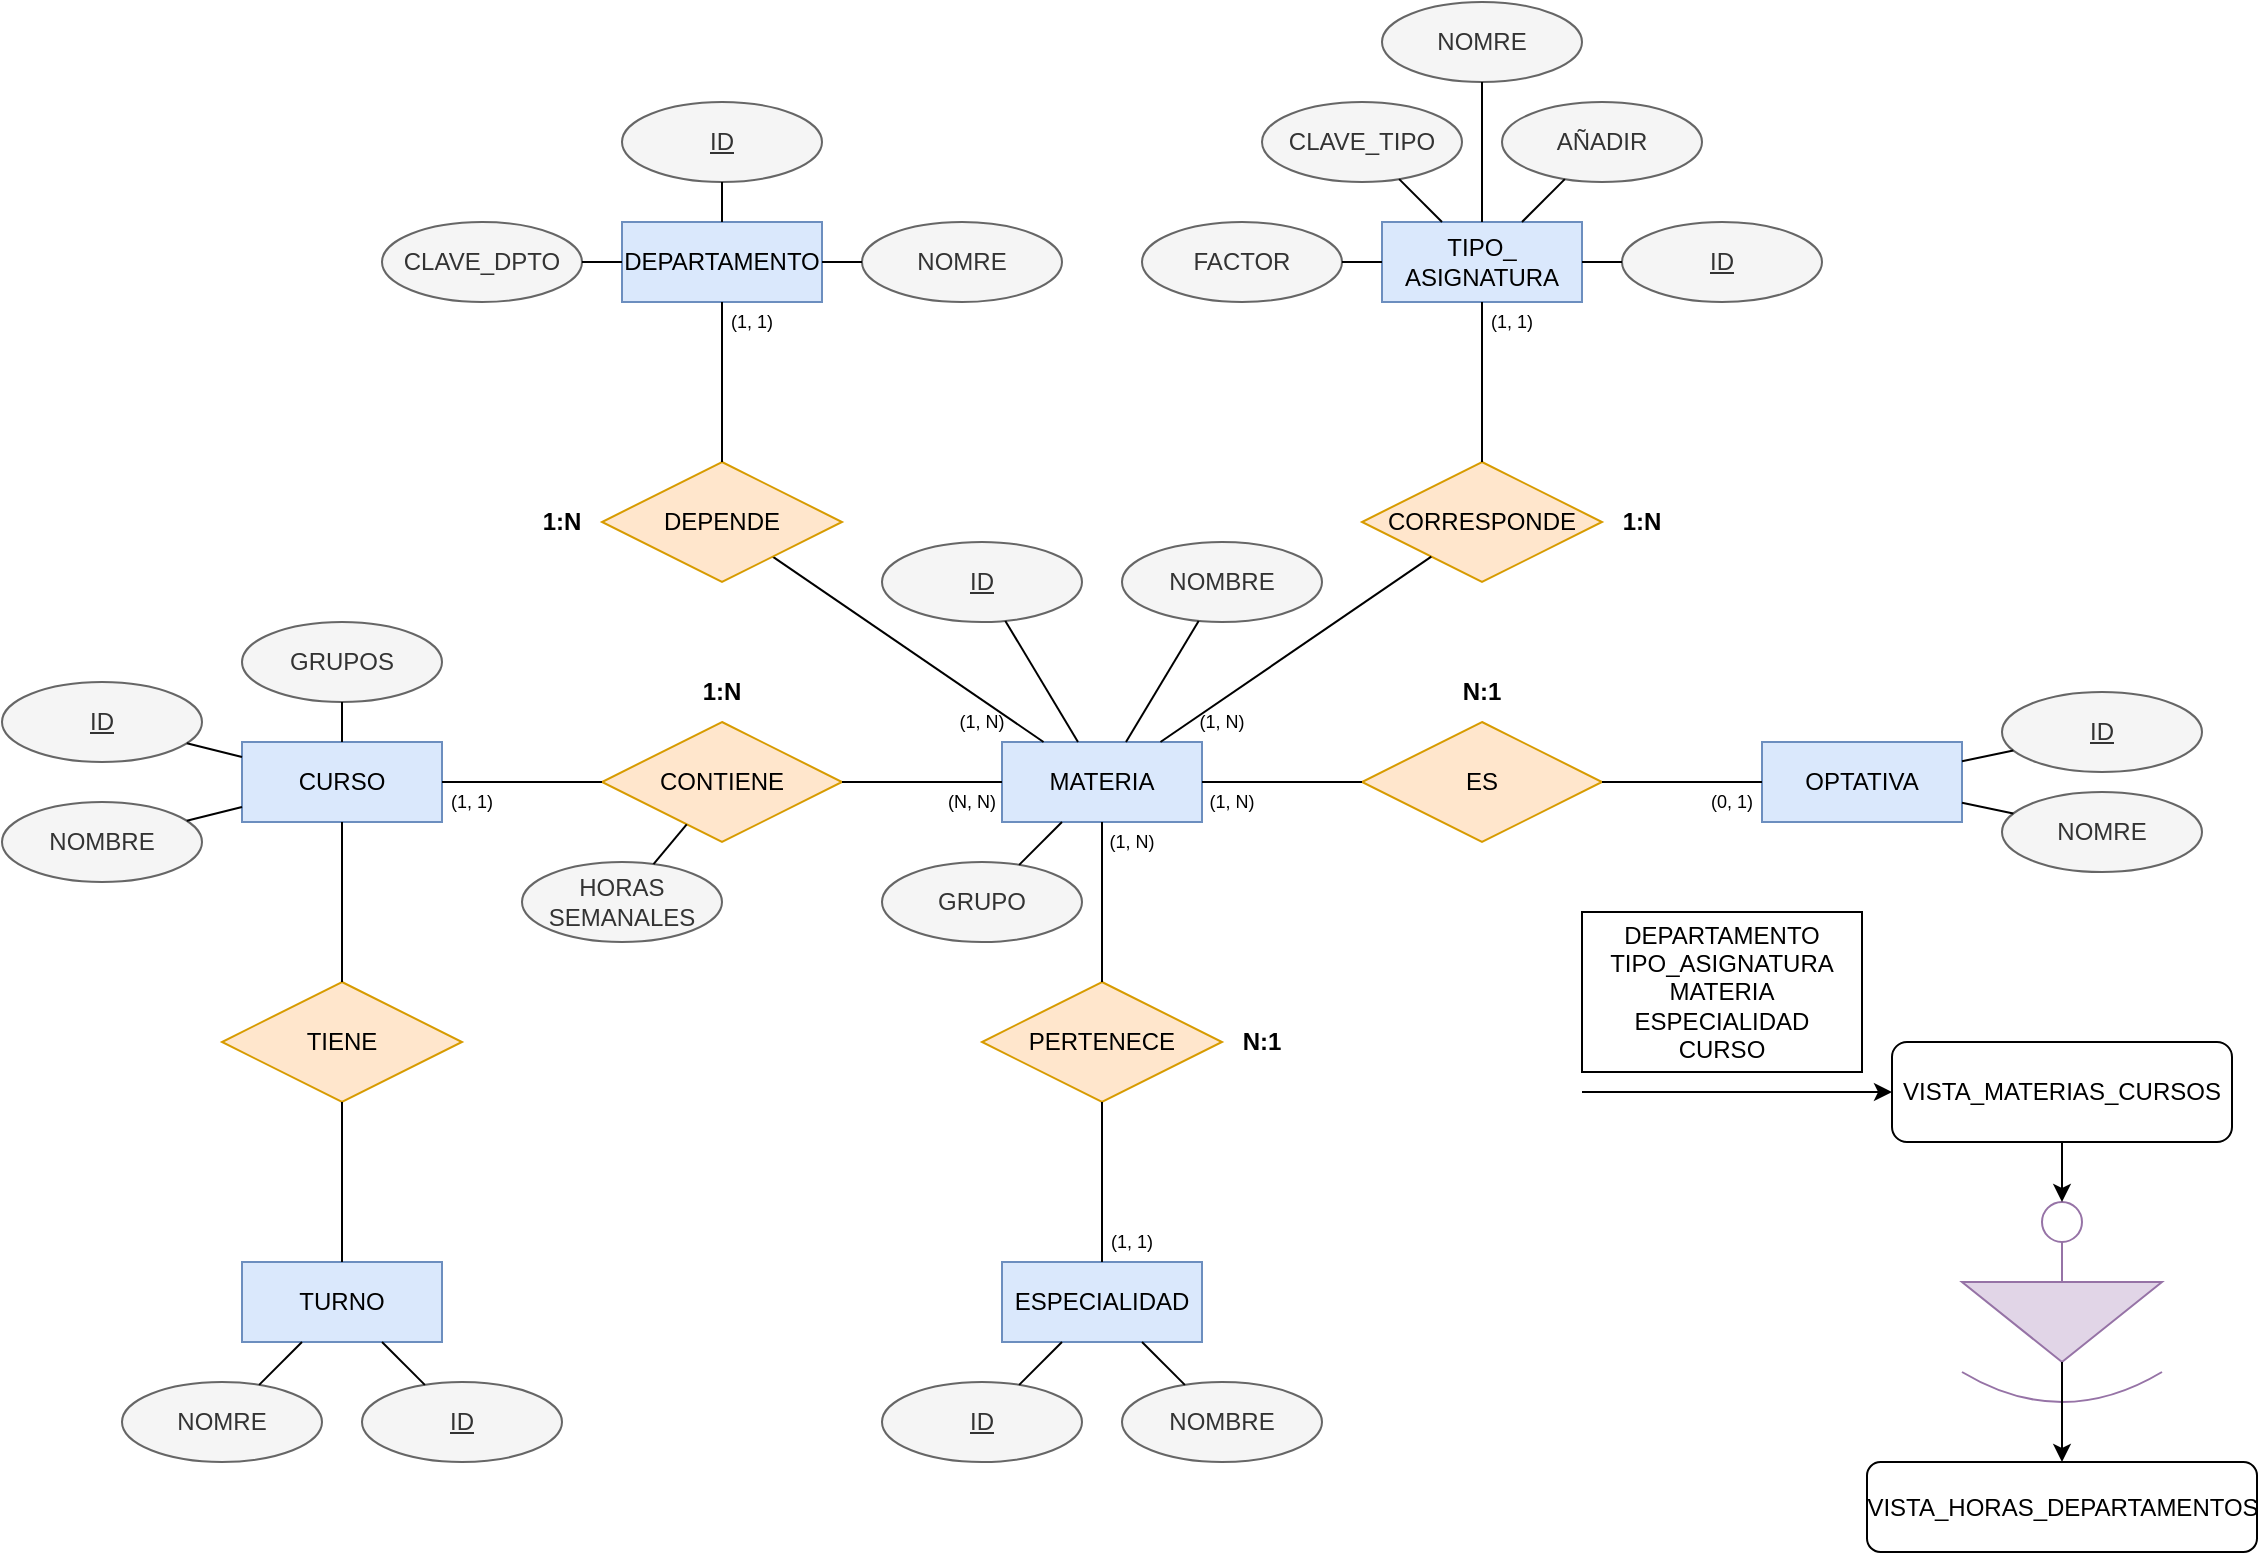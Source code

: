<mxfile version="24.0.4" type="device">
  <diagram id="C5RBs43oDa-KdzZeNtuy" name="Page-1">
    <mxGraphModel dx="1820" dy="1222" grid="1" gridSize="10" guides="1" tooltips="1" connect="1" arrows="1" fold="1" page="0" pageScale="1" pageWidth="827" pageHeight="1169" background="none" math="0" shadow="0">
      <root>
        <mxCell id="WIyWlLk6GJQsqaUBKTNV-0" />
        <mxCell id="WIyWlLk6GJQsqaUBKTNV-1" parent="WIyWlLk6GJQsqaUBKTNV-0" />
        <mxCell id="cXlA3ADiGZg2ph-EMrRo-0" value="CURSO" style="whiteSpace=wrap;html=1;align=center;fillColor=#dae8fc;strokeColor=#6c8ebf;" parent="WIyWlLk6GJQsqaUBKTNV-1" vertex="1">
          <mxGeometry x="90" y="170" width="100" height="40" as="geometry" />
        </mxCell>
        <mxCell id="cXlA3ADiGZg2ph-EMrRo-1" value="ID" style="ellipse;whiteSpace=wrap;html=1;align=center;fontStyle=4;fillColor=#f5f5f5;fontColor=#333333;strokeColor=#666666;" parent="WIyWlLk6GJQsqaUBKTNV-1" vertex="1">
          <mxGeometry x="-30" y="140" width="100" height="40" as="geometry" />
        </mxCell>
        <mxCell id="cXlA3ADiGZg2ph-EMrRo-2" value="NOMBRE" style="ellipse;whiteSpace=wrap;html=1;align=center;fillColor=#f5f5f5;fontColor=#333333;strokeColor=#666666;" parent="WIyWlLk6GJQsqaUBKTNV-1" vertex="1">
          <mxGeometry x="-30" y="200" width="100" height="40" as="geometry" />
        </mxCell>
        <mxCell id="cXlA3ADiGZg2ph-EMrRo-4" style="edgeStyle=none;curved=1;rounded=0;orthogonalLoop=1;jettySize=auto;html=1;fontSize=12;startSize=8;endSize=8;endArrow=none;endFill=0;" parent="WIyWlLk6GJQsqaUBKTNV-1" source="cXlA3ADiGZg2ph-EMrRo-0" target="cXlA3ADiGZg2ph-EMrRo-1" edge="1">
          <mxGeometry relative="1" as="geometry">
            <mxPoint x="420" y="340" as="sourcePoint" />
            <mxPoint x="420" y="280" as="targetPoint" />
          </mxGeometry>
        </mxCell>
        <mxCell id="cXlA3ADiGZg2ph-EMrRo-5" style="edgeStyle=none;curved=1;rounded=0;orthogonalLoop=1;jettySize=auto;html=1;fontSize=12;startSize=8;endSize=8;endArrow=none;endFill=0;" parent="WIyWlLk6GJQsqaUBKTNV-1" source="cXlA3ADiGZg2ph-EMrRo-0" target="cXlA3ADiGZg2ph-EMrRo-2" edge="1">
          <mxGeometry relative="1" as="geometry">
            <mxPoint x="120" y="170" as="sourcePoint" />
            <mxPoint x="79" y="129" as="targetPoint" />
          </mxGeometry>
        </mxCell>
        <mxCell id="cXlA3ADiGZg2ph-EMrRo-7" value="MATERIA" style="whiteSpace=wrap;html=1;align=center;fillColor=#dae8fc;strokeColor=#6c8ebf;" parent="WIyWlLk6GJQsqaUBKTNV-1" vertex="1">
          <mxGeometry x="470" y="170" width="100" height="40" as="geometry" />
        </mxCell>
        <mxCell id="cXlA3ADiGZg2ph-EMrRo-12" value="GRUPO" style="ellipse;whiteSpace=wrap;html=1;align=center;fillColor=#f5f5f5;fontColor=#333333;strokeColor=#666666;" parent="WIyWlLk6GJQsqaUBKTNV-1" vertex="1">
          <mxGeometry x="410" y="230" width="100" height="40" as="geometry" />
        </mxCell>
        <mxCell id="cXlA3ADiGZg2ph-EMrRo-13" style="edgeStyle=none;curved=1;rounded=0;orthogonalLoop=1;jettySize=auto;html=1;fontSize=12;startSize=8;endSize=8;endArrow=none;endFill=0;" parent="WIyWlLk6GJQsqaUBKTNV-1" source="cXlA3ADiGZg2ph-EMrRo-7" target="cXlA3ADiGZg2ph-EMrRo-12" edge="1">
          <mxGeometry relative="1" as="geometry">
            <mxPoint x="313.333" y="130" as="sourcePoint" />
            <mxPoint x="389" y="119" as="targetPoint" />
          </mxGeometry>
        </mxCell>
        <mxCell id="cXlA3ADiGZg2ph-EMrRo-28" value="ESPECIALIDAD" style="whiteSpace=wrap;html=1;align=center;fillColor=#dae8fc;strokeColor=#6c8ebf;" parent="WIyWlLk6GJQsqaUBKTNV-1" vertex="1">
          <mxGeometry x="470" y="430" width="100" height="40" as="geometry" />
        </mxCell>
        <mxCell id="cXlA3ADiGZg2ph-EMrRo-29" value="ID" style="ellipse;whiteSpace=wrap;html=1;align=center;fontStyle=4;fillColor=#f5f5f5;fontColor=#333333;strokeColor=#666666;" parent="WIyWlLk6GJQsqaUBKTNV-1" vertex="1">
          <mxGeometry x="410" y="490" width="100" height="40" as="geometry" />
        </mxCell>
        <mxCell id="cXlA3ADiGZg2ph-EMrRo-30" value="NOMBRE" style="ellipse;whiteSpace=wrap;html=1;align=center;fillColor=#f5f5f5;fontColor=#333333;strokeColor=#666666;" parent="WIyWlLk6GJQsqaUBKTNV-1" vertex="1">
          <mxGeometry x="530" y="490" width="100" height="40" as="geometry" />
        </mxCell>
        <mxCell id="cXlA3ADiGZg2ph-EMrRo-31" style="edgeStyle=none;curved=1;rounded=0;orthogonalLoop=1;jettySize=auto;html=1;fontSize=12;startSize=8;endSize=8;endArrow=none;endFill=0;" parent="WIyWlLk6GJQsqaUBKTNV-1" source="cXlA3ADiGZg2ph-EMrRo-28" target="cXlA3ADiGZg2ph-EMrRo-29" edge="1">
          <mxGeometry relative="1" as="geometry">
            <mxPoint x="580" y="630" as="sourcePoint" />
            <mxPoint x="580" y="570" as="targetPoint" />
          </mxGeometry>
        </mxCell>
        <mxCell id="cXlA3ADiGZg2ph-EMrRo-32" style="edgeStyle=none;curved=1;rounded=0;orthogonalLoop=1;jettySize=auto;html=1;fontSize=12;startSize=8;endSize=8;endArrow=none;endFill=0;" parent="WIyWlLk6GJQsqaUBKTNV-1" source="cXlA3ADiGZg2ph-EMrRo-28" target="cXlA3ADiGZg2ph-EMrRo-30" edge="1">
          <mxGeometry relative="1" as="geometry">
            <mxPoint x="280" y="460" as="sourcePoint" />
            <mxPoint x="239" y="419" as="targetPoint" />
          </mxGeometry>
        </mxCell>
        <mxCell id="cXlA3ADiGZg2ph-EMrRo-33" value="OPTATIVA" style="whiteSpace=wrap;html=1;align=center;fillColor=#dae8fc;strokeColor=#6c8ebf;" parent="WIyWlLk6GJQsqaUBKTNV-1" vertex="1">
          <mxGeometry x="850" y="170" width="100" height="40" as="geometry" />
        </mxCell>
        <mxCell id="cXlA3ADiGZg2ph-EMrRo-34" value="ID" style="ellipse;whiteSpace=wrap;html=1;align=center;fontStyle=4;fillColor=#f5f5f5;fontColor=#333333;strokeColor=#666666;" parent="WIyWlLk6GJQsqaUBKTNV-1" vertex="1">
          <mxGeometry x="970" y="145" width="100" height="40" as="geometry" />
        </mxCell>
        <mxCell id="cXlA3ADiGZg2ph-EMrRo-35" value="NOMRE" style="ellipse;whiteSpace=wrap;html=1;align=center;fillColor=#f5f5f5;fontColor=#333333;strokeColor=#666666;" parent="WIyWlLk6GJQsqaUBKTNV-1" vertex="1">
          <mxGeometry x="970" y="195" width="100" height="40" as="geometry" />
        </mxCell>
        <mxCell id="cXlA3ADiGZg2ph-EMrRo-36" style="edgeStyle=none;curved=1;rounded=0;orthogonalLoop=1;jettySize=auto;html=1;fontSize=12;startSize=8;endSize=8;endArrow=none;endFill=0;" parent="WIyWlLk6GJQsqaUBKTNV-1" source="cXlA3ADiGZg2ph-EMrRo-33" target="cXlA3ADiGZg2ph-EMrRo-34" edge="1">
          <mxGeometry relative="1" as="geometry">
            <mxPoint x="1210" y="350" as="sourcePoint" />
            <mxPoint x="1210" y="290" as="targetPoint" />
          </mxGeometry>
        </mxCell>
        <mxCell id="cXlA3ADiGZg2ph-EMrRo-37" style="edgeStyle=none;curved=1;rounded=0;orthogonalLoop=1;jettySize=auto;html=1;fontSize=12;startSize=8;endSize=8;endArrow=none;endFill=0;" parent="WIyWlLk6GJQsqaUBKTNV-1" source="cXlA3ADiGZg2ph-EMrRo-33" target="cXlA3ADiGZg2ph-EMrRo-35" edge="1">
          <mxGeometry relative="1" as="geometry">
            <mxPoint x="910" y="180" as="sourcePoint" />
            <mxPoint x="869" y="139" as="targetPoint" />
          </mxGeometry>
        </mxCell>
        <mxCell id="jJtrqJMjgsdKxQLe4TYI-0" value="ES" style="shape=rhombus;perimeter=rhombusPerimeter;whiteSpace=wrap;html=1;align=center;fillColor=#ffe6cc;strokeColor=#d79b00;" parent="WIyWlLk6GJQsqaUBKTNV-1" vertex="1">
          <mxGeometry x="650" y="160" width="120" height="60" as="geometry" />
        </mxCell>
        <mxCell id="jJtrqJMjgsdKxQLe4TYI-1" style="edgeStyle=none;curved=1;rounded=0;orthogonalLoop=1;jettySize=auto;html=1;fontSize=12;startSize=8;endSize=8;endArrow=none;endFill=0;" parent="WIyWlLk6GJQsqaUBKTNV-1" source="jJtrqJMjgsdKxQLe4TYI-0" target="cXlA3ADiGZg2ph-EMrRo-7" edge="1">
          <mxGeometry relative="1" as="geometry">
            <mxPoint x="740" y="360" as="sourcePoint" />
            <mxPoint x="740" y="300" as="targetPoint" />
          </mxGeometry>
        </mxCell>
        <mxCell id="jJtrqJMjgsdKxQLe4TYI-2" style="edgeStyle=none;curved=1;rounded=0;orthogonalLoop=1;jettySize=auto;html=1;fontSize=12;startSize=8;endSize=8;endArrow=none;endFill=0;" parent="WIyWlLk6GJQsqaUBKTNV-1" source="jJtrqJMjgsdKxQLe4TYI-0" target="cXlA3ADiGZg2ph-EMrRo-33" edge="1">
          <mxGeometry relative="1" as="geometry">
            <mxPoint x="790" y="310" as="sourcePoint" />
            <mxPoint x="790" y="250" as="targetPoint" />
          </mxGeometry>
        </mxCell>
        <mxCell id="jJtrqJMjgsdKxQLe4TYI-3" value="PERTENECE" style="shape=rhombus;perimeter=rhombusPerimeter;whiteSpace=wrap;html=1;align=center;fillColor=#ffe6cc;strokeColor=#d79b00;" parent="WIyWlLk6GJQsqaUBKTNV-1" vertex="1">
          <mxGeometry x="460" y="290" width="120" height="60" as="geometry" />
        </mxCell>
        <mxCell id="jJtrqJMjgsdKxQLe4TYI-4" style="edgeStyle=none;curved=1;rounded=0;orthogonalLoop=1;jettySize=auto;html=1;fontSize=12;startSize=8;endSize=8;endArrow=none;endFill=0;" parent="WIyWlLk6GJQsqaUBKTNV-1" source="cXlA3ADiGZg2ph-EMrRo-28" target="jJtrqJMjgsdKxQLe4TYI-3" edge="1">
          <mxGeometry relative="1" as="geometry">
            <mxPoint x="460" y="360" as="sourcePoint" />
            <mxPoint x="690" y="320" as="targetPoint" />
          </mxGeometry>
        </mxCell>
        <mxCell id="jJtrqJMjgsdKxQLe4TYI-5" style="edgeStyle=none;curved=1;rounded=0;orthogonalLoop=1;jettySize=auto;html=1;fontSize=12;startSize=8;endSize=8;endArrow=none;endFill=0;" parent="WIyWlLk6GJQsqaUBKTNV-1" source="jJtrqJMjgsdKxQLe4TYI-3" target="cXlA3ADiGZg2ph-EMrRo-7" edge="1">
          <mxGeometry relative="1" as="geometry">
            <mxPoint x="370" y="300" as="sourcePoint" />
            <mxPoint x="370" y="240" as="targetPoint" />
          </mxGeometry>
        </mxCell>
        <mxCell id="jJtrqJMjgsdKxQLe4TYI-7" value="CONTIENE" style="shape=rhombus;perimeter=rhombusPerimeter;whiteSpace=wrap;html=1;align=center;fillColor=#ffe6cc;strokeColor=#d79b00;" parent="WIyWlLk6GJQsqaUBKTNV-1" vertex="1">
          <mxGeometry x="270" y="160" width="120" height="60" as="geometry" />
        </mxCell>
        <mxCell id="jJtrqJMjgsdKxQLe4TYI-8" style="edgeStyle=none;curved=1;rounded=0;orthogonalLoop=1;jettySize=auto;html=1;fontSize=12;startSize=8;endSize=8;endArrow=none;endFill=0;" parent="WIyWlLk6GJQsqaUBKTNV-1" source="jJtrqJMjgsdKxQLe4TYI-7" target="cXlA3ADiGZg2ph-EMrRo-0" edge="1">
          <mxGeometry relative="1" as="geometry">
            <mxPoint x="280" y="330" as="sourcePoint" />
            <mxPoint x="280" y="270" as="targetPoint" />
          </mxGeometry>
        </mxCell>
        <mxCell id="jJtrqJMjgsdKxQLe4TYI-9" style="edgeStyle=none;curved=1;rounded=0;orthogonalLoop=1;jettySize=auto;html=1;fontSize=12;startSize=8;endSize=8;endArrow=none;endFill=0;" parent="WIyWlLk6GJQsqaUBKTNV-1" source="jJtrqJMjgsdKxQLe4TYI-7" target="cXlA3ADiGZg2ph-EMrRo-7" edge="1">
          <mxGeometry relative="1" as="geometry">
            <mxPoint x="400" y="290" as="sourcePoint" />
            <mxPoint x="400" y="230" as="targetPoint" />
          </mxGeometry>
        </mxCell>
        <mxCell id="jJtrqJMjgsdKxQLe4TYI-10" value="(1, 1)" style="text;html=1;align=center;verticalAlign=middle;whiteSpace=wrap;rounded=0;fontSize=9;" parent="WIyWlLk6GJQsqaUBKTNV-1" vertex="1">
          <mxGeometry x="190" y="190" width="30" height="20" as="geometry" />
        </mxCell>
        <mxCell id="jJtrqJMjgsdKxQLe4TYI-11" value="1:N" style="text;html=1;align=center;verticalAlign=middle;whiteSpace=wrap;rounded=0;fontStyle=1" parent="WIyWlLk6GJQsqaUBKTNV-1" vertex="1">
          <mxGeometry x="300" y="130" width="60" height="30" as="geometry" />
        </mxCell>
        <mxCell id="jJtrqJMjgsdKxQLe4TYI-12" value="(N, N)" style="text;html=1;align=center;verticalAlign=middle;whiteSpace=wrap;rounded=0;fontSize=9;" parent="WIyWlLk6GJQsqaUBKTNV-1" vertex="1">
          <mxGeometry x="440" y="190" width="30" height="20" as="geometry" />
        </mxCell>
        <mxCell id="jJtrqJMjgsdKxQLe4TYI-13" value="(1, N)" style="text;html=1;align=center;verticalAlign=middle;whiteSpace=wrap;rounded=0;fontSize=9;" parent="WIyWlLk6GJQsqaUBKTNV-1" vertex="1">
          <mxGeometry x="570" y="190" width="30" height="20" as="geometry" />
        </mxCell>
        <mxCell id="jJtrqJMjgsdKxQLe4TYI-14" value="(0, 1)" style="text;html=1;align=center;verticalAlign=middle;whiteSpace=wrap;rounded=0;fontSize=9;" parent="WIyWlLk6GJQsqaUBKTNV-1" vertex="1">
          <mxGeometry x="820" y="190" width="30" height="20" as="geometry" />
        </mxCell>
        <mxCell id="jJtrqJMjgsdKxQLe4TYI-15" value="N:1" style="text;html=1;align=center;verticalAlign=middle;whiteSpace=wrap;rounded=0;fontStyle=1" parent="WIyWlLk6GJQsqaUBKTNV-1" vertex="1">
          <mxGeometry x="680" y="130" width="60" height="30" as="geometry" />
        </mxCell>
        <mxCell id="jJtrqJMjgsdKxQLe4TYI-16" value="(1, N)" style="text;html=1;align=center;verticalAlign=middle;whiteSpace=wrap;rounded=0;fontSize=9;" parent="WIyWlLk6GJQsqaUBKTNV-1" vertex="1">
          <mxGeometry x="520" y="210" width="30" height="20" as="geometry" />
        </mxCell>
        <mxCell id="jJtrqJMjgsdKxQLe4TYI-17" value="(1, 1)" style="text;html=1;align=center;verticalAlign=middle;whiteSpace=wrap;rounded=0;fontSize=9;" parent="WIyWlLk6GJQsqaUBKTNV-1" vertex="1">
          <mxGeometry x="520" y="410" width="30" height="20" as="geometry" />
        </mxCell>
        <mxCell id="jJtrqJMjgsdKxQLe4TYI-18" value="N:1" style="text;html=1;align=center;verticalAlign=middle;whiteSpace=wrap;rounded=0;fontStyle=1" parent="WIyWlLk6GJQsqaUBKTNV-1" vertex="1">
          <mxGeometry x="570" y="305" width="60" height="30" as="geometry" />
        </mxCell>
        <mxCell id="PoYqktMmuN3Pa-XX5ANp-1" value="ID" style="ellipse;whiteSpace=wrap;html=1;align=center;fontStyle=4;fillColor=#f5f5f5;fontColor=#333333;strokeColor=#666666;" parent="WIyWlLk6GJQsqaUBKTNV-1" vertex="1">
          <mxGeometry x="410" y="70" width="100" height="40" as="geometry" />
        </mxCell>
        <mxCell id="PoYqktMmuN3Pa-XX5ANp-2" value="NOMBRE" style="ellipse;whiteSpace=wrap;html=1;align=center;fillColor=#f5f5f5;fontColor=#333333;strokeColor=#666666;" parent="WIyWlLk6GJQsqaUBKTNV-1" vertex="1">
          <mxGeometry x="530" y="70" width="100" height="40" as="geometry" />
        </mxCell>
        <mxCell id="PoYqktMmuN3Pa-XX5ANp-3" style="edgeStyle=none;curved=1;rounded=0;orthogonalLoop=1;jettySize=auto;html=1;fontSize=12;startSize=8;endSize=8;endArrow=none;endFill=0;" parent="WIyWlLk6GJQsqaUBKTNV-1" source="cXlA3ADiGZg2ph-EMrRo-7" target="PoYqktMmuN3Pa-XX5ANp-1" edge="1">
          <mxGeometry relative="1" as="geometry">
            <mxPoint x="500" y="170" as="sourcePoint" />
            <mxPoint x="580" y="310" as="targetPoint" />
          </mxGeometry>
        </mxCell>
        <mxCell id="PoYqktMmuN3Pa-XX5ANp-4" style="edgeStyle=none;curved=1;rounded=0;orthogonalLoop=1;jettySize=auto;html=1;fontSize=12;startSize=8;endSize=8;endArrow=none;endFill=0;" parent="WIyWlLk6GJQsqaUBKTNV-1" source="cXlA3ADiGZg2ph-EMrRo-7" target="PoYqktMmuN3Pa-XX5ANp-2" edge="1">
          <mxGeometry relative="1" as="geometry">
            <mxPoint x="540" y="170" as="sourcePoint" />
            <mxPoint x="239" y="159" as="targetPoint" />
          </mxGeometry>
        </mxCell>
        <mxCell id="PoYqktMmuN3Pa-XX5ANp-5" value="HORAS&lt;div&gt;SEMANALES&lt;/div&gt;" style="ellipse;whiteSpace=wrap;html=1;align=center;fillColor=#f5f5f5;fontColor=#333333;strokeColor=#666666;" parent="WIyWlLk6GJQsqaUBKTNV-1" vertex="1">
          <mxGeometry x="230" y="230" width="100" height="40" as="geometry" />
        </mxCell>
        <mxCell id="PoYqktMmuN3Pa-XX5ANp-6" style="edgeStyle=none;curved=1;rounded=0;orthogonalLoop=1;jettySize=auto;html=1;fontSize=12;startSize=8;endSize=8;endArrow=none;endFill=0;" parent="WIyWlLk6GJQsqaUBKTNV-1" source="PoYqktMmuN3Pa-XX5ANp-5" target="jJtrqJMjgsdKxQLe4TYI-7" edge="1">
          <mxGeometry relative="1" as="geometry">
            <mxPoint x="320" y="300" as="sourcePoint" />
            <mxPoint x="320" y="240" as="targetPoint" />
          </mxGeometry>
        </mxCell>
        <mxCell id="n2bQheUB_0ONirY15TMo-1" style="edgeStyle=none;curved=1;rounded=0;orthogonalLoop=1;jettySize=auto;html=1;fontSize=12;startSize=8;endSize=8;endArrow=none;endFill=0;" parent="WIyWlLk6GJQsqaUBKTNV-1" source="cXlA3ADiGZg2ph-EMrRo-7" target="n2bQheUB_0ONirY15TMo-8" edge="1">
          <mxGeometry relative="1" as="geometry">
            <mxPoint x="570" y="300" as="sourcePoint" />
            <mxPoint x="520" y="90" as="targetPoint" />
          </mxGeometry>
        </mxCell>
        <mxCell id="n2bQheUB_0ONirY15TMo-6" value="GRUPOS" style="ellipse;whiteSpace=wrap;html=1;align=center;fillColor=#f5f5f5;fontColor=#333333;strokeColor=#666666;" parent="WIyWlLk6GJQsqaUBKTNV-1" vertex="1">
          <mxGeometry x="90" y="110" width="100" height="40" as="geometry" />
        </mxCell>
        <mxCell id="n2bQheUB_0ONirY15TMo-7" style="edgeStyle=none;curved=1;rounded=0;orthogonalLoop=1;jettySize=auto;html=1;fontSize=12;startSize=8;endSize=8;endArrow=none;endFill=0;" parent="WIyWlLk6GJQsqaUBKTNV-1" source="cXlA3ADiGZg2ph-EMrRo-0" target="n2bQheUB_0ONirY15TMo-6" edge="1">
          <mxGeometry relative="1" as="geometry">
            <mxPoint x="110" y="223" as="sourcePoint" />
            <mxPoint x="99" y="149" as="targetPoint" />
          </mxGeometry>
        </mxCell>
        <mxCell id="n2bQheUB_0ONirY15TMo-8" value="DEPENDE" style="shape=rhombus;perimeter=rhombusPerimeter;whiteSpace=wrap;html=1;align=center;fillColor=#ffe6cc;strokeColor=#d79b00;" parent="WIyWlLk6GJQsqaUBKTNV-1" vertex="1">
          <mxGeometry x="270" y="30" width="120" height="60" as="geometry" />
        </mxCell>
        <mxCell id="n2bQheUB_0ONirY15TMo-9" value="DEPARTAMENTO" style="whiteSpace=wrap;html=1;align=center;fillColor=#dae8fc;strokeColor=#6c8ebf;" parent="WIyWlLk6GJQsqaUBKTNV-1" vertex="1">
          <mxGeometry x="280" y="-90" width="100" height="40" as="geometry" />
        </mxCell>
        <mxCell id="n2bQheUB_0ONirY15TMo-10" style="edgeStyle=none;curved=1;rounded=0;orthogonalLoop=1;jettySize=auto;html=1;fontSize=12;startSize=8;endSize=8;endArrow=none;endFill=0;" parent="WIyWlLk6GJQsqaUBKTNV-1" source="n2bQheUB_0ONirY15TMo-8" target="n2bQheUB_0ONirY15TMo-9" edge="1">
          <mxGeometry relative="1" as="geometry">
            <mxPoint x="337.6" y="30.0" as="sourcePoint" />
            <mxPoint x="220" y="-1.2" as="targetPoint" />
          </mxGeometry>
        </mxCell>
        <mxCell id="n2bQheUB_0ONirY15TMo-11" value="ID" style="ellipse;whiteSpace=wrap;html=1;align=center;fontStyle=4;fillColor=#f5f5f5;fontColor=#333333;strokeColor=#666666;" parent="WIyWlLk6GJQsqaUBKTNV-1" vertex="1">
          <mxGeometry x="280" y="-150" width="100" height="40" as="geometry" />
        </mxCell>
        <mxCell id="n2bQheUB_0ONirY15TMo-12" value="NOMRE" style="ellipse;whiteSpace=wrap;html=1;align=center;fillColor=#f5f5f5;fontColor=#333333;strokeColor=#666666;" parent="WIyWlLk6GJQsqaUBKTNV-1" vertex="1">
          <mxGeometry x="400" y="-90" width="100" height="40" as="geometry" />
        </mxCell>
        <mxCell id="n2bQheUB_0ONirY15TMo-13" style="edgeStyle=none;curved=1;rounded=0;orthogonalLoop=1;jettySize=auto;html=1;fontSize=12;startSize=8;endSize=8;endArrow=none;endFill=0;" parent="WIyWlLk6GJQsqaUBKTNV-1" source="n2bQheUB_0ONirY15TMo-9" target="n2bQheUB_0ONirY15TMo-11" edge="1">
          <mxGeometry relative="1" as="geometry">
            <mxPoint x="490" y="-90" as="sourcePoint" />
            <mxPoint x="752" y="30" as="targetPoint" />
          </mxGeometry>
        </mxCell>
        <mxCell id="n2bQheUB_0ONirY15TMo-14" style="edgeStyle=none;curved=1;rounded=0;orthogonalLoop=1;jettySize=auto;html=1;fontSize=12;startSize=8;endSize=8;endArrow=none;endFill=0;" parent="WIyWlLk6GJQsqaUBKTNV-1" source="n2bQheUB_0ONirY15TMo-9" target="n2bQheUB_0ONirY15TMo-12" edge="1">
          <mxGeometry relative="1" as="geometry">
            <mxPoint x="492" y="-70" as="sourcePoint" />
            <mxPoint x="411" y="-121" as="targetPoint" />
          </mxGeometry>
        </mxCell>
        <mxCell id="n2bQheUB_0ONirY15TMo-15" value="CLAVE_DPTO" style="ellipse;whiteSpace=wrap;html=1;align=center;fillColor=#f5f5f5;fontColor=#333333;strokeColor=#666666;" parent="WIyWlLk6GJQsqaUBKTNV-1" vertex="1">
          <mxGeometry x="160" y="-90" width="100" height="40" as="geometry" />
        </mxCell>
        <mxCell id="n2bQheUB_0ONirY15TMo-16" style="edgeStyle=none;curved=1;rounded=0;orthogonalLoop=1;jettySize=auto;html=1;fontSize=12;startSize=8;endSize=8;endArrow=none;endFill=0;" parent="WIyWlLk6GJQsqaUBKTNV-1" source="n2bQheUB_0ONirY15TMo-9" target="n2bQheUB_0ONirY15TMo-15" edge="1">
          <mxGeometry relative="1" as="geometry">
            <mxPoint x="490" y="-50" as="sourcePoint" />
            <mxPoint x="410" y="-93" as="targetPoint" />
          </mxGeometry>
        </mxCell>
        <mxCell id="n2bQheUB_0ONirY15TMo-17" value="TIPO_&lt;div&gt;ASIGNATURA&lt;/div&gt;" style="whiteSpace=wrap;html=1;align=center;fillColor=#dae8fc;strokeColor=#6c8ebf;" parent="WIyWlLk6GJQsqaUBKTNV-1" vertex="1">
          <mxGeometry x="660" y="-90" width="100" height="40" as="geometry" />
        </mxCell>
        <mxCell id="n2bQheUB_0ONirY15TMo-19" value="&lt;u&gt;ID&lt;/u&gt;" style="ellipse;whiteSpace=wrap;html=1;align=center;fillColor=#f5f5f5;fontColor=#333333;strokeColor=#666666;" parent="WIyWlLk6GJQsqaUBKTNV-1" vertex="1">
          <mxGeometry x="780" y="-90" width="100" height="40" as="geometry" />
        </mxCell>
        <mxCell id="n2bQheUB_0ONirY15TMo-21" style="edgeStyle=none;curved=1;rounded=0;orthogonalLoop=1;jettySize=auto;html=1;fontSize=12;startSize=8;endSize=8;endArrow=none;endFill=0;" parent="WIyWlLk6GJQsqaUBKTNV-1" source="n2bQheUB_0ONirY15TMo-17" target="n2bQheUB_0ONirY15TMo-19" edge="1">
          <mxGeometry relative="1" as="geometry">
            <mxPoint x="720" y="-80" as="sourcePoint" />
            <mxPoint x="679" y="-121" as="targetPoint" />
          </mxGeometry>
        </mxCell>
        <mxCell id="n2bQheUB_0ONirY15TMo-22" value="CLAVE_TIPO" style="ellipse;whiteSpace=wrap;html=1;align=center;fillColor=#f5f5f5;fontColor=#333333;strokeColor=#666666;" parent="WIyWlLk6GJQsqaUBKTNV-1" vertex="1">
          <mxGeometry x="600" y="-150" width="100" height="40" as="geometry" />
        </mxCell>
        <mxCell id="n2bQheUB_0ONirY15TMo-23" style="edgeStyle=none;curved=1;rounded=0;orthogonalLoop=1;jettySize=auto;html=1;fontSize=12;startSize=8;endSize=8;endArrow=none;endFill=0;" parent="WIyWlLk6GJQsqaUBKTNV-1" source="n2bQheUB_0ONirY15TMo-17" target="n2bQheUB_0ONirY15TMo-22" edge="1">
          <mxGeometry relative="1" as="geometry">
            <mxPoint x="717" y="-70" as="sourcePoint" />
            <mxPoint x="678" y="-93" as="targetPoint" />
          </mxGeometry>
        </mxCell>
        <mxCell id="n2bQheUB_0ONirY15TMo-24" value="AÑADIR" style="ellipse;whiteSpace=wrap;html=1;align=center;fillColor=#f5f5f5;fontColor=#333333;strokeColor=#666666;" parent="WIyWlLk6GJQsqaUBKTNV-1" vertex="1">
          <mxGeometry x="720" y="-150" width="100" height="40" as="geometry" />
        </mxCell>
        <mxCell id="n2bQheUB_0ONirY15TMo-25" value="FACTOR" style="ellipse;whiteSpace=wrap;html=1;align=center;fillColor=#f5f5f5;fontColor=#333333;strokeColor=#666666;" parent="WIyWlLk6GJQsqaUBKTNV-1" vertex="1">
          <mxGeometry x="540" y="-90" width="100" height="40" as="geometry" />
        </mxCell>
        <mxCell id="n2bQheUB_0ONirY15TMo-26" style="edgeStyle=none;curved=1;rounded=0;orthogonalLoop=1;jettySize=auto;html=1;fontSize=12;startSize=8;endSize=8;endArrow=none;endFill=0;" parent="WIyWlLk6GJQsqaUBKTNV-1" source="n2bQheUB_0ONirY15TMo-17" target="n2bQheUB_0ONirY15TMo-24" edge="1">
          <mxGeometry relative="1" as="geometry">
            <mxPoint x="650" y="-40" as="sourcePoint" />
            <mxPoint x="650" y="-100" as="targetPoint" />
          </mxGeometry>
        </mxCell>
        <mxCell id="n2bQheUB_0ONirY15TMo-27" style="edgeStyle=none;curved=1;rounded=0;orthogonalLoop=1;jettySize=auto;html=1;fontSize=12;startSize=8;endSize=8;endArrow=none;endFill=0;" parent="WIyWlLk6GJQsqaUBKTNV-1" source="n2bQheUB_0ONirY15TMo-25" target="n2bQheUB_0ONirY15TMo-17" edge="1">
          <mxGeometry relative="1" as="geometry">
            <mxPoint x="600" y="60" as="sourcePoint" />
            <mxPoint x="600" as="targetPoint" />
          </mxGeometry>
        </mxCell>
        <mxCell id="n2bQheUB_0ONirY15TMo-28" value="CORRESPONDE" style="shape=rhombus;perimeter=rhombusPerimeter;whiteSpace=wrap;html=1;align=center;fillColor=#ffe6cc;strokeColor=#d79b00;" parent="WIyWlLk6GJQsqaUBKTNV-1" vertex="1">
          <mxGeometry x="650" y="30" width="120" height="60" as="geometry" />
        </mxCell>
        <mxCell id="n2bQheUB_0ONirY15TMo-29" style="edgeStyle=none;curved=1;rounded=0;orthogonalLoop=1;jettySize=auto;html=1;fontSize=12;startSize=8;endSize=8;endArrow=none;endFill=0;" parent="WIyWlLk6GJQsqaUBKTNV-1" source="n2bQheUB_0ONirY15TMo-28" target="cXlA3ADiGZg2ph-EMrRo-7" edge="1">
          <mxGeometry relative="1" as="geometry">
            <mxPoint x="770" y="250" as="sourcePoint" />
            <mxPoint x="600" y="80" as="targetPoint" />
          </mxGeometry>
        </mxCell>
        <mxCell id="n2bQheUB_0ONirY15TMo-30" style="edgeStyle=none;curved=1;rounded=0;orthogonalLoop=1;jettySize=auto;html=1;fontSize=12;startSize=8;endSize=8;endArrow=none;endFill=0;" parent="WIyWlLk6GJQsqaUBKTNV-1" source="n2bQheUB_0ONirY15TMo-28" target="n2bQheUB_0ONirY15TMo-17" edge="1">
          <mxGeometry relative="1" as="geometry">
            <mxPoint x="790" y="180" as="sourcePoint" />
            <mxPoint x="850" y="60" as="targetPoint" />
          </mxGeometry>
        </mxCell>
        <mxCell id="n2bQheUB_0ONirY15TMo-31" value="(1, 1)" style="text;html=1;align=center;verticalAlign=middle;whiteSpace=wrap;rounded=0;fontSize=9;" parent="WIyWlLk6GJQsqaUBKTNV-1" vertex="1">
          <mxGeometry x="330" y="-50" width="30" height="20" as="geometry" />
        </mxCell>
        <mxCell id="n2bQheUB_0ONirY15TMo-33" value="(1, N)" style="text;html=1;align=center;verticalAlign=middle;whiteSpace=wrap;rounded=0;fontSize=9;" parent="WIyWlLk6GJQsqaUBKTNV-1" vertex="1">
          <mxGeometry x="445" y="150" width="30" height="20" as="geometry" />
        </mxCell>
        <mxCell id="n2bQheUB_0ONirY15TMo-34" value="1:N" style="text;html=1;align=center;verticalAlign=middle;whiteSpace=wrap;rounded=0;fontStyle=1" parent="WIyWlLk6GJQsqaUBKTNV-1" vertex="1">
          <mxGeometry x="220" y="45" width="60" height="30" as="geometry" />
        </mxCell>
        <mxCell id="n2bQheUB_0ONirY15TMo-35" value="(1, 1)" style="text;html=1;align=center;verticalAlign=middle;whiteSpace=wrap;rounded=0;fontSize=9;" parent="WIyWlLk6GJQsqaUBKTNV-1" vertex="1">
          <mxGeometry x="710" y="-50" width="30" height="20" as="geometry" />
        </mxCell>
        <mxCell id="n2bQheUB_0ONirY15TMo-36" value="(1, N)" style="text;html=1;align=center;verticalAlign=middle;whiteSpace=wrap;rounded=0;fontSize=9;" parent="WIyWlLk6GJQsqaUBKTNV-1" vertex="1">
          <mxGeometry x="565" y="150" width="30" height="20" as="geometry" />
        </mxCell>
        <mxCell id="n2bQheUB_0ONirY15TMo-37" value="1:N" style="text;html=1;align=center;verticalAlign=middle;whiteSpace=wrap;rounded=0;fontStyle=1" parent="WIyWlLk6GJQsqaUBKTNV-1" vertex="1">
          <mxGeometry x="760" y="45" width="60" height="30" as="geometry" />
        </mxCell>
        <mxCell id="rOPjhW8JLUrAGGiXfeWt-0" value="NOMRE" style="ellipse;whiteSpace=wrap;html=1;align=center;fillColor=#f5f5f5;fontColor=#333333;strokeColor=#666666;" parent="WIyWlLk6GJQsqaUBKTNV-1" vertex="1">
          <mxGeometry x="660" y="-200" width="100" height="40" as="geometry" />
        </mxCell>
        <mxCell id="rOPjhW8JLUrAGGiXfeWt-1" style="edgeStyle=none;curved=1;rounded=0;orthogonalLoop=1;jettySize=auto;html=1;fontSize=12;startSize=8;endSize=8;endArrow=none;endFill=0;" parent="WIyWlLk6GJQsqaUBKTNV-1" source="n2bQheUB_0ONirY15TMo-17" target="rOPjhW8JLUrAGGiXfeWt-0" edge="1">
          <mxGeometry relative="1" as="geometry">
            <mxPoint x="780" y="-20" as="sourcePoint" />
            <mxPoint x="699" y="-71" as="targetPoint" />
          </mxGeometry>
        </mxCell>
        <mxCell id="rOPjhW8JLUrAGGiXfeWt-2" value="TIENE" style="shape=rhombus;perimeter=rhombusPerimeter;whiteSpace=wrap;html=1;align=center;fillColor=#ffe6cc;strokeColor=#d79b00;" parent="WIyWlLk6GJQsqaUBKTNV-1" vertex="1">
          <mxGeometry x="80" y="290" width="120" height="60" as="geometry" />
        </mxCell>
        <mxCell id="rOPjhW8JLUrAGGiXfeWt-3" style="edgeStyle=none;curved=1;rounded=0;orthogonalLoop=1;jettySize=auto;html=1;fontSize=12;startSize=8;endSize=8;endArrow=none;endFill=0;" parent="WIyWlLk6GJQsqaUBKTNV-1" source="rOPjhW8JLUrAGGiXfeWt-2" target="cXlA3ADiGZg2ph-EMrRo-0" edge="1">
          <mxGeometry relative="1" as="geometry">
            <mxPoint x="120" y="290" as="sourcePoint" />
            <mxPoint x="120" y="230" as="targetPoint" />
          </mxGeometry>
        </mxCell>
        <mxCell id="rOPjhW8JLUrAGGiXfeWt-4" value="TURNO" style="whiteSpace=wrap;html=1;align=center;fillColor=#dae8fc;strokeColor=#6c8ebf;" parent="WIyWlLk6GJQsqaUBKTNV-1" vertex="1">
          <mxGeometry x="90" y="430" width="100" height="40" as="geometry" />
        </mxCell>
        <mxCell id="rOPjhW8JLUrAGGiXfeWt-5" style="edgeStyle=none;curved=1;rounded=0;orthogonalLoop=1;jettySize=auto;html=1;fontSize=12;startSize=8;endSize=8;endArrow=none;endFill=0;" parent="WIyWlLk6GJQsqaUBKTNV-1" source="rOPjhW8JLUrAGGiXfeWt-4" target="rOPjhW8JLUrAGGiXfeWt-2" edge="1">
          <mxGeometry relative="1" as="geometry">
            <mxPoint x="150" y="420" as="sourcePoint" />
            <mxPoint x="150" y="360" as="targetPoint" />
          </mxGeometry>
        </mxCell>
        <mxCell id="rOPjhW8JLUrAGGiXfeWt-6" value="ID" style="ellipse;whiteSpace=wrap;html=1;align=center;fontStyle=4;fillColor=#f5f5f5;fontColor=#333333;strokeColor=#666666;" parent="WIyWlLk6GJQsqaUBKTNV-1" vertex="1">
          <mxGeometry x="150" y="490" width="100" height="40" as="geometry" />
        </mxCell>
        <mxCell id="rOPjhW8JLUrAGGiXfeWt-7" value="NOMRE" style="ellipse;whiteSpace=wrap;html=1;align=center;fillColor=#f5f5f5;fontColor=#333333;strokeColor=#666666;" parent="WIyWlLk6GJQsqaUBKTNV-1" vertex="1">
          <mxGeometry x="30" y="490" width="100" height="40" as="geometry" />
        </mxCell>
        <mxCell id="rOPjhW8JLUrAGGiXfeWt-8" style="edgeStyle=none;curved=1;rounded=0;orthogonalLoop=1;jettySize=auto;html=1;fontSize=12;startSize=8;endSize=8;endArrow=none;endFill=0;" parent="WIyWlLk6GJQsqaUBKTNV-1" source="rOPjhW8JLUrAGGiXfeWt-4" target="rOPjhW8JLUrAGGiXfeWt-6" edge="1">
          <mxGeometry relative="1" as="geometry">
            <mxPoint x="110" y="555" as="sourcePoint" />
            <mxPoint x="370" y="665" as="targetPoint" />
          </mxGeometry>
        </mxCell>
        <mxCell id="rOPjhW8JLUrAGGiXfeWt-9" style="edgeStyle=none;curved=1;rounded=0;orthogonalLoop=1;jettySize=auto;html=1;fontSize=12;startSize=8;endSize=8;endArrow=none;endFill=0;" parent="WIyWlLk6GJQsqaUBKTNV-1" source="rOPjhW8JLUrAGGiXfeWt-4" target="rOPjhW8JLUrAGGiXfeWt-7" edge="1">
          <mxGeometry relative="1" as="geometry">
            <mxPoint x="110" y="575" as="sourcePoint" />
            <mxPoint x="29" y="514" as="targetPoint" />
          </mxGeometry>
        </mxCell>
        <mxCell id="wfYPFeQTWJDUEqTPMuh9-0" value="" style="group" parent="WIyWlLk6GJQsqaUBKTNV-1" vertex="1" connectable="0">
          <mxGeometry x="950" y="400" width="150" height="160" as="geometry" />
        </mxCell>
        <mxCell id="wfYPFeQTWJDUEqTPMuh9-1" value="" style="triangle;whiteSpace=wrap;html=1;rotation=90;fillColor=#e1d5e7;strokeColor=#9673a6;" parent="wfYPFeQTWJDUEqTPMuh9-0" vertex="1">
          <mxGeometry x="30" y="10" width="40" height="100" as="geometry" />
        </mxCell>
        <mxCell id="wfYPFeQTWJDUEqTPMuh9-2" style="edgeStyle=none;curved=1;rounded=0;orthogonalLoop=1;jettySize=auto;html=1;fontSize=12;startSize=8;endSize=8;endArrow=none;endFill=0;fillColor=#e1d5e7;strokeColor=#9673a6;" parent="wfYPFeQTWJDUEqTPMuh9-0" source="wfYPFeQTWJDUEqTPMuh9-3" target="wfYPFeQTWJDUEqTPMuh9-1" edge="1">
          <mxGeometry relative="1" as="geometry">
            <mxPoint x="90" y="10" as="sourcePoint" />
          </mxGeometry>
        </mxCell>
        <mxCell id="wfYPFeQTWJDUEqTPMuh9-3" value="" style="ellipse;whiteSpace=wrap;html=1;aspect=fixed;fillColor=none;strokeColor=#9673a6;" parent="wfYPFeQTWJDUEqTPMuh9-0" vertex="1">
          <mxGeometry x="40" width="20" height="20" as="geometry" />
        </mxCell>
        <mxCell id="wfYPFeQTWJDUEqTPMuh9-4" value="" style="endArrow=none;html=1;rounded=0;fontSize=12;startSize=8;endSize=8;curved=1;fillColor=#e1d5e7;strokeColor=#9673a6;" parent="wfYPFeQTWJDUEqTPMuh9-0" edge="1">
          <mxGeometry width="50" height="50" relative="1" as="geometry">
            <mxPoint y="85" as="sourcePoint" />
            <mxPoint x="100" y="85" as="targetPoint" />
            <Array as="points">
              <mxPoint x="50" y="115" />
            </Array>
          </mxGeometry>
        </mxCell>
        <mxCell id="JzFFCGpXH_hYu2UgZg01-5" style="edgeStyle=orthogonalEdgeStyle;rounded=0;orthogonalLoop=1;jettySize=auto;html=1;exitX=0.5;exitY=1;exitDx=0;exitDy=0;entryX=0.5;entryY=0;entryDx=0;entryDy=0;" edge="1" parent="WIyWlLk6GJQsqaUBKTNV-1" source="JzFFCGpXH_hYu2UgZg01-1" target="wfYPFeQTWJDUEqTPMuh9-3">
          <mxGeometry relative="1" as="geometry" />
        </mxCell>
        <mxCell id="JzFFCGpXH_hYu2UgZg01-1" value="VISTA_MATERIAS_CURSOS" style="rounded=1;whiteSpace=wrap;html=1;" vertex="1" parent="WIyWlLk6GJQsqaUBKTNV-1">
          <mxGeometry x="915" y="320" width="170" height="50" as="geometry" />
        </mxCell>
        <mxCell id="JzFFCGpXH_hYu2UgZg01-6" value="" style="endArrow=classic;html=1;rounded=0;entryX=0;entryY=0.5;entryDx=0;entryDy=0;" edge="1" parent="WIyWlLk6GJQsqaUBKTNV-1" target="JzFFCGpXH_hYu2UgZg01-1">
          <mxGeometry width="50" height="50" relative="1" as="geometry">
            <mxPoint x="760" y="345" as="sourcePoint" />
            <mxPoint x="815" y="370" as="targetPoint" />
          </mxGeometry>
        </mxCell>
        <mxCell id="JzFFCGpXH_hYu2UgZg01-7" value="DEPARTAMENTO&lt;div&gt;TIPO_ASIGNATURA&lt;/div&gt;&lt;div&gt;MATERIA&lt;/div&gt;&lt;div&gt;ESPECIALIDAD&lt;/div&gt;&lt;div&gt;CURSO&lt;/div&gt;" style="rounded=0;whiteSpace=wrap;html=1;" vertex="1" parent="WIyWlLk6GJQsqaUBKTNV-1">
          <mxGeometry x="760" y="255" width="140" height="80" as="geometry" />
        </mxCell>
        <mxCell id="JzFFCGpXH_hYu2UgZg01-0" value="VISTA_HORAS_DEPARTAMENTOS" style="rounded=1;whiteSpace=wrap;html=1;" vertex="1" parent="WIyWlLk6GJQsqaUBKTNV-1">
          <mxGeometry x="902.5" y="530" width="195" height="45" as="geometry" />
        </mxCell>
        <mxCell id="JzFFCGpXH_hYu2UgZg01-3" style="edgeStyle=orthogonalEdgeStyle;rounded=0;orthogonalLoop=1;jettySize=auto;html=1;exitX=1;exitY=0.5;exitDx=0;exitDy=0;entryX=0.5;entryY=0;entryDx=0;entryDy=0;" edge="1" parent="WIyWlLk6GJQsqaUBKTNV-1" source="wfYPFeQTWJDUEqTPMuh9-1" target="JzFFCGpXH_hYu2UgZg01-0">
          <mxGeometry relative="1" as="geometry" />
        </mxCell>
      </root>
    </mxGraphModel>
  </diagram>
</mxfile>
